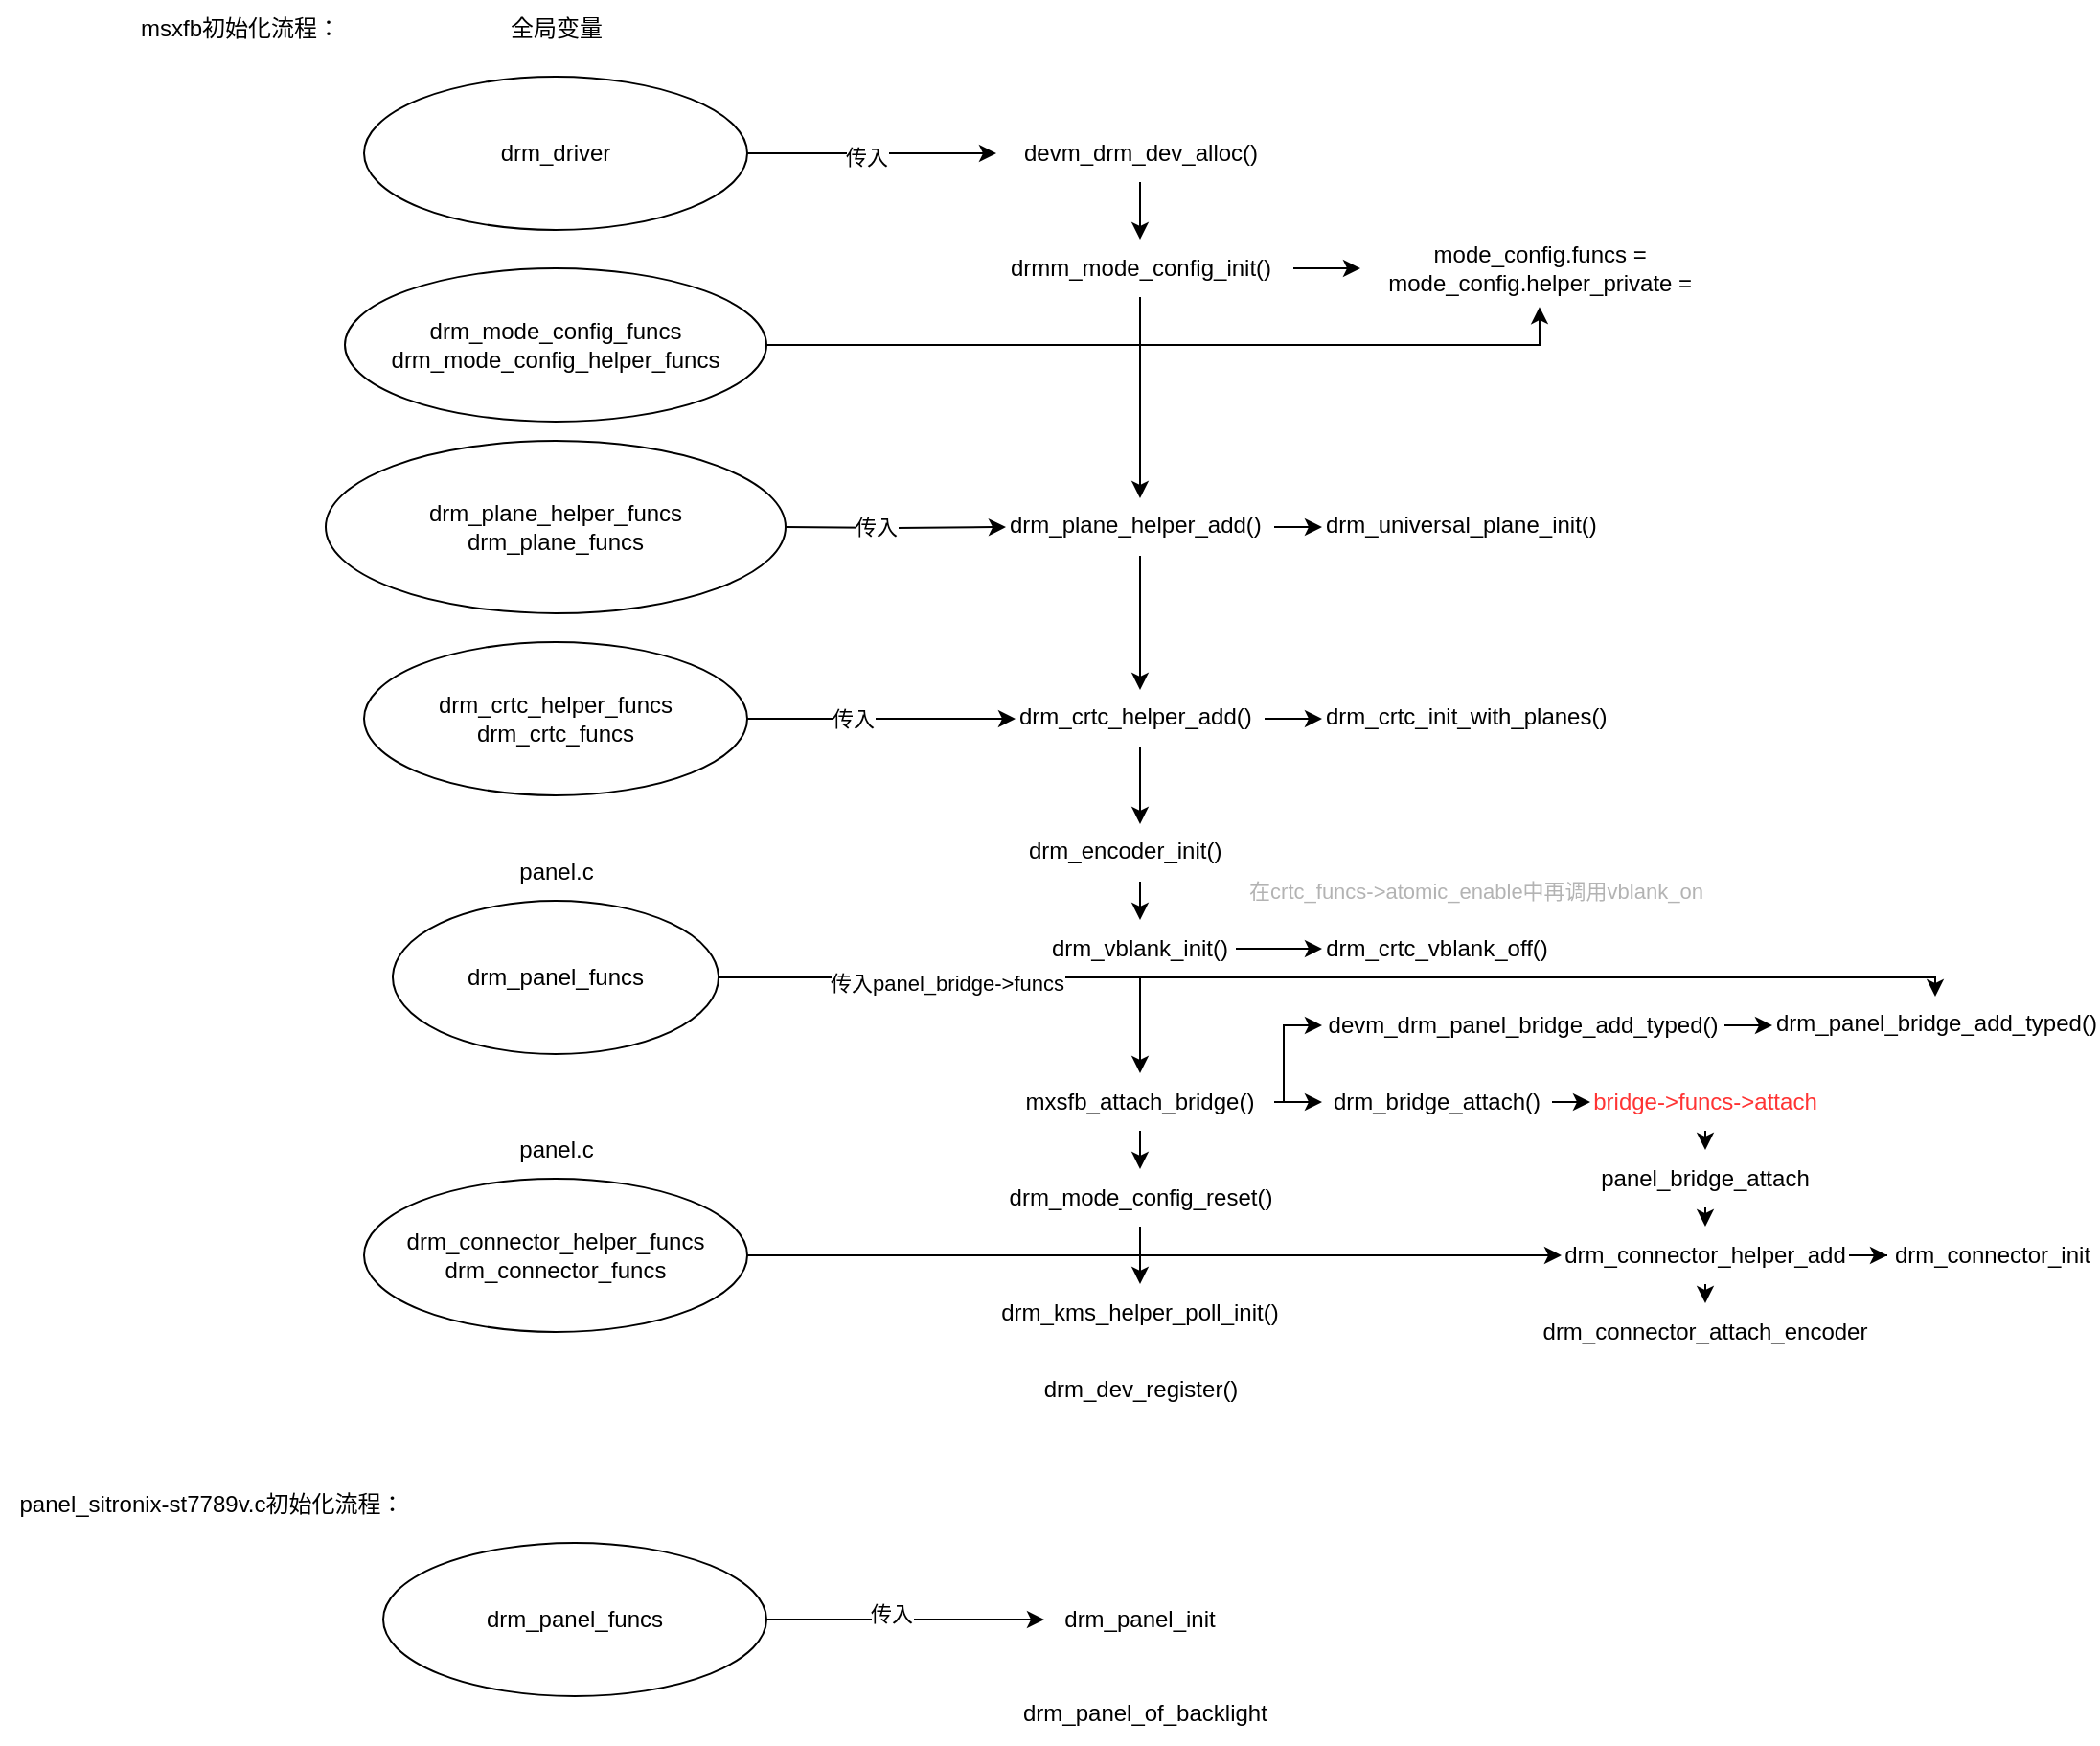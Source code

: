 <mxfile version="24.7.14">
  <diagram name="第 1 页" id="6atQDb6ML-iiFZs-KxkJ">
    <mxGraphModel dx="2079" dy="633" grid="1" gridSize="10" guides="1" tooltips="1" connect="1" arrows="1" fold="1" page="1" pageScale="1" pageWidth="827" pageHeight="1169" math="0" shadow="0">
      <root>
        <mxCell id="0" />
        <mxCell id="1" parent="0" />
        <mxCell id="ibVxWfqwhjhwBaZOz1QT-31" style="edgeStyle=orthogonalEdgeStyle;rounded=0;orthogonalLoop=1;jettySize=auto;html=1;" parent="1" source="ibVxWfqwhjhwBaZOz1QT-1" target="ibVxWfqwhjhwBaZOz1QT-4" edge="1">
          <mxGeometry relative="1" as="geometry" />
        </mxCell>
        <mxCell id="ibVxWfqwhjhwBaZOz1QT-1" value="devm_drm_dev_alloc()" style="text;html=1;align=center;verticalAlign=middle;resizable=0;points=[];autosize=1;strokeColor=none;fillColor=none;" parent="1" vertex="1">
          <mxGeometry x="320" y="65" width="150" height="30" as="geometry" />
        </mxCell>
        <mxCell id="ibVxWfqwhjhwBaZOz1QT-3" value="drm_dev_register()" style="text;html=1;align=center;verticalAlign=middle;resizable=0;points=[];autosize=1;strokeColor=none;fillColor=none;" parent="1" vertex="1">
          <mxGeometry x="335" y="710" width="120" height="30" as="geometry" />
        </mxCell>
        <mxCell id="ibVxWfqwhjhwBaZOz1QT-83" style="edgeStyle=orthogonalEdgeStyle;rounded=0;orthogonalLoop=1;jettySize=auto;html=1;entryX=0.5;entryY=0;entryDx=0;entryDy=0;" parent="1" source="ibVxWfqwhjhwBaZOz1QT-4" target="ibVxWfqwhjhwBaZOz1QT-19" edge="1">
          <mxGeometry relative="1" as="geometry" />
        </mxCell>
        <mxCell id="ibVxWfqwhjhwBaZOz1QT-86" value="" style="edgeStyle=orthogonalEdgeStyle;rounded=0;orthogonalLoop=1;jettySize=auto;html=1;" parent="1" source="ibVxWfqwhjhwBaZOz1QT-4" target="ibVxWfqwhjhwBaZOz1QT-82" edge="1">
          <mxGeometry relative="1" as="geometry" />
        </mxCell>
        <mxCell id="ibVxWfqwhjhwBaZOz1QT-4" value="drmm_mode_config_init()" style="text;html=1;align=center;verticalAlign=middle;resizable=0;points=[];autosize=1;strokeColor=none;fillColor=none;" parent="1" vertex="1">
          <mxGeometry x="315" y="125" width="160" height="30" as="geometry" />
        </mxCell>
        <mxCell id="ibVxWfqwhjhwBaZOz1QT-6" value="drm_universal_plane_init()" style="text;whiteSpace=wrap;html=1;" parent="1" vertex="1">
          <mxGeometry x="490" y="260" width="160" height="30" as="geometry" />
        </mxCell>
        <mxCell id="ibVxWfqwhjhwBaZOz1QT-73" style="edgeStyle=orthogonalEdgeStyle;rounded=0;orthogonalLoop=1;jettySize=auto;html=1;exitX=0.5;exitY=1;exitDx=0;exitDy=0;entryX=0.5;entryY=0;entryDx=0;entryDy=0;" parent="1" source="ibVxWfqwhjhwBaZOz1QT-10" target="ibVxWfqwhjhwBaZOz1QT-29" edge="1">
          <mxGeometry relative="1" as="geometry" />
        </mxCell>
        <mxCell id="ibVxWfqwhjhwBaZOz1QT-10" value="drm_crtc_helper_add()" style="text;whiteSpace=wrap;html=1;" parent="1" vertex="1">
          <mxGeometry x="330" y="360" width="130" height="30" as="geometry" />
        </mxCell>
        <mxCell id="ibVxWfqwhjhwBaZOz1QT-11" value="drm_crtc_init_with_planes()" style="text;whiteSpace=wrap;html=1;" parent="1" vertex="1">
          <mxGeometry x="490" y="360" width="160" height="30" as="geometry" />
        </mxCell>
        <mxCell id="ibVxWfqwhjhwBaZOz1QT-27" style="edgeStyle=orthogonalEdgeStyle;rounded=0;orthogonalLoop=1;jettySize=auto;html=1;entryX=0;entryY=0.5;entryDx=0;entryDy=0;" parent="1" target="ibVxWfqwhjhwBaZOz1QT-19" edge="1">
          <mxGeometry relative="1" as="geometry">
            <mxPoint x="210" y="275" as="sourcePoint" />
          </mxGeometry>
        </mxCell>
        <mxCell id="ibVxWfqwhjhwBaZOz1QT-53" value="传入" style="edgeLabel;html=1;align=center;verticalAlign=middle;resizable=0;points=[];" parent="ibVxWfqwhjhwBaZOz1QT-27" vertex="1" connectable="0">
          <mxGeometry x="-0.189" y="1" relative="1" as="geometry">
            <mxPoint as="offset" />
          </mxGeometry>
        </mxCell>
        <mxCell id="ibVxWfqwhjhwBaZOz1QT-16" value="&lt;span style=&quot;text-align: left;&quot;&gt;drm_plane_helper_funcs&lt;/span&gt;&lt;div&gt;&lt;span style=&quot;text-align: left;&quot;&gt;drm_plane_funcs&lt;/span&gt;&lt;span style=&quot;text-align: left;&quot;&gt;&lt;br&gt;&lt;/span&gt;&lt;/div&gt;" style="ellipse;whiteSpace=wrap;html=1;" parent="1" vertex="1">
          <mxGeometry x="-30" y="230" width="240" height="90" as="geometry" />
        </mxCell>
        <mxCell id="ibVxWfqwhjhwBaZOz1QT-45" style="edgeStyle=orthogonalEdgeStyle;rounded=0;orthogonalLoop=1;jettySize=auto;html=1;entryX=0;entryY=0.5;entryDx=0;entryDy=0;" parent="1" source="ibVxWfqwhjhwBaZOz1QT-18" target="ibVxWfqwhjhwBaZOz1QT-10" edge="1">
          <mxGeometry relative="1" as="geometry" />
        </mxCell>
        <mxCell id="ibVxWfqwhjhwBaZOz1QT-52" value="传入" style="edgeLabel;html=1;align=center;verticalAlign=middle;resizable=0;points=[];" parent="ibVxWfqwhjhwBaZOz1QT-45" vertex="1" connectable="0">
          <mxGeometry x="-0.218" relative="1" as="geometry">
            <mxPoint as="offset" />
          </mxGeometry>
        </mxCell>
        <mxCell id="ibVxWfqwhjhwBaZOz1QT-18" value="&lt;div&gt;drm_crtc_helper_funcs&lt;/div&gt;drm_crtc_funcs" style="ellipse;whiteSpace=wrap;html=1;" parent="1" vertex="1">
          <mxGeometry x="-10" y="335" width="200" height="80" as="geometry" />
        </mxCell>
        <mxCell id="ibVxWfqwhjhwBaZOz1QT-35" value="" style="edgeStyle=orthogonalEdgeStyle;rounded=0;orthogonalLoop=1;jettySize=auto;html=1;" parent="1" source="ibVxWfqwhjhwBaZOz1QT-19" target="ibVxWfqwhjhwBaZOz1QT-6" edge="1">
          <mxGeometry relative="1" as="geometry" />
        </mxCell>
        <mxCell id="ibVxWfqwhjhwBaZOz1QT-76" style="edgeStyle=orthogonalEdgeStyle;rounded=0;orthogonalLoop=1;jettySize=auto;html=1;exitX=0.5;exitY=1;exitDx=0;exitDy=0;entryX=0.5;entryY=0;entryDx=0;entryDy=0;" parent="1" source="ibVxWfqwhjhwBaZOz1QT-19" target="ibVxWfqwhjhwBaZOz1QT-10" edge="1">
          <mxGeometry relative="1" as="geometry" />
        </mxCell>
        <mxCell id="ibVxWfqwhjhwBaZOz1QT-19" value="drm_plane_helper_add()" style="text;whiteSpace=wrap;html=1;" parent="1" vertex="1">
          <mxGeometry x="325" y="260" width="140" height="30" as="geometry" />
        </mxCell>
        <mxCell id="ibVxWfqwhjhwBaZOz1QT-65" style="edgeStyle=orthogonalEdgeStyle;rounded=0;orthogonalLoop=1;jettySize=auto;html=1;exitX=0.5;exitY=1;exitDx=0;exitDy=0;entryX=0.5;entryY=0;entryDx=0;entryDy=0;" parent="1" source="ibVxWfqwhjhwBaZOz1QT-29" target="ibVxWfqwhjhwBaZOz1QT-64" edge="1">
          <mxGeometry relative="1" as="geometry" />
        </mxCell>
        <mxCell id="ibVxWfqwhjhwBaZOz1QT-29" value="drm_encoder_init()" style="text;whiteSpace=wrap;html=1;" parent="1" vertex="1">
          <mxGeometry x="335" y="430" width="120" height="30" as="geometry" />
        </mxCell>
        <mxCell id="ibVxWfqwhjhwBaZOz1QT-44" value="" style="endArrow=classic;html=1;rounded=0;exitX=1;exitY=0.5;exitDx=0;exitDy=0;entryX=0;entryY=0.5;entryDx=0;entryDy=0;" parent="1" source="ibVxWfqwhjhwBaZOz1QT-10" target="ibVxWfqwhjhwBaZOz1QT-11" edge="1">
          <mxGeometry width="50" height="50" relative="1" as="geometry">
            <mxPoint x="390" y="370" as="sourcePoint" />
            <mxPoint x="440" y="320" as="targetPoint" />
          </mxGeometry>
        </mxCell>
        <mxCell id="ibVxWfqwhjhwBaZOz1QT-54" value="msxfb初始化流程：" style="text;html=1;align=center;verticalAlign=middle;resizable=0;points=[];autosize=1;strokeColor=none;fillColor=none;" parent="1" vertex="1">
          <mxGeometry x="-140" width="130" height="30" as="geometry" />
        </mxCell>
        <mxCell id="ibVxWfqwhjhwBaZOz1QT-68" style="edgeStyle=orthogonalEdgeStyle;rounded=0;orthogonalLoop=1;jettySize=auto;html=1;exitX=0.5;exitY=1;exitDx=0;exitDy=0;entryX=0.5;entryY=0;entryDx=0;entryDy=0;" parent="1" source="ibVxWfqwhjhwBaZOz1QT-64" target="ibVxWfqwhjhwBaZOz1QT-67" edge="1">
          <mxGeometry relative="1" as="geometry" />
        </mxCell>
        <mxCell id="ibVxWfqwhjhwBaZOz1QT-72" style="edgeStyle=orthogonalEdgeStyle;rounded=0;orthogonalLoop=1;jettySize=auto;html=1;exitX=1;exitY=0.5;exitDx=0;exitDy=0;entryX=0;entryY=0.5;entryDx=0;entryDy=0;" parent="1" source="ibVxWfqwhjhwBaZOz1QT-64" target="ibVxWfqwhjhwBaZOz1QT-71" edge="1">
          <mxGeometry relative="1" as="geometry" />
        </mxCell>
        <mxCell id="ibVxWfqwhjhwBaZOz1QT-64" value="&lt;span style=&quot;text-align: left; text-wrap: nowrap;&quot;&gt;drm_vblank_init()&lt;/span&gt;" style="text;html=1;align=center;verticalAlign=middle;whiteSpace=wrap;rounded=0;" parent="1" vertex="1">
          <mxGeometry x="345" y="480" width="100" height="30" as="geometry" />
        </mxCell>
        <mxCell id="ibVxWfqwhjhwBaZOz1QT-70" style="edgeStyle=orthogonalEdgeStyle;rounded=0;orthogonalLoop=1;jettySize=auto;html=1;exitX=0.5;exitY=1;exitDx=0;exitDy=0;entryX=0.5;entryY=0;entryDx=0;entryDy=0;" parent="1" source="ibVxWfqwhjhwBaZOz1QT-67" target="ibVxWfqwhjhwBaZOz1QT-69" edge="1">
          <mxGeometry relative="1" as="geometry" />
        </mxCell>
        <mxCell id="4WPVi9DUx6otet32KMRF-2" style="edgeStyle=orthogonalEdgeStyle;rounded=0;orthogonalLoop=1;jettySize=auto;html=1;exitX=1;exitY=0.5;exitDx=0;exitDy=0;entryX=0;entryY=0.5;entryDx=0;entryDy=0;" parent="1" source="ibVxWfqwhjhwBaZOz1QT-67" target="4WPVi9DUx6otet32KMRF-1" edge="1">
          <mxGeometry relative="1" as="geometry" />
        </mxCell>
        <mxCell id="4WPVi9DUx6otet32KMRF-24" style="edgeStyle=orthogonalEdgeStyle;rounded=0;orthogonalLoop=1;jettySize=auto;html=1;exitX=1;exitY=0.5;exitDx=0;exitDy=0;entryX=0;entryY=0.5;entryDx=0;entryDy=0;" parent="1" source="ibVxWfqwhjhwBaZOz1QT-67" target="4WPVi9DUx6otet32KMRF-23" edge="1">
          <mxGeometry relative="1" as="geometry">
            <Array as="points">
              <mxPoint x="470" y="575" />
              <mxPoint x="470" y="535" />
            </Array>
          </mxGeometry>
        </mxCell>
        <mxCell id="ibVxWfqwhjhwBaZOz1QT-67" value="&lt;span style=&quot;text-wrap: nowrap;&quot;&gt;mxsfb_attach_bridge()&lt;/span&gt;" style="text;html=1;align=center;verticalAlign=middle;whiteSpace=wrap;rounded=0;" parent="1" vertex="1">
          <mxGeometry x="325" y="560" width="140" height="30" as="geometry" />
        </mxCell>
        <mxCell id="gNZtOSXj_Tz5B8SrZ73U-4" style="edgeStyle=orthogonalEdgeStyle;rounded=0;orthogonalLoop=1;jettySize=auto;html=1;exitX=0.5;exitY=1;exitDx=0;exitDy=0;entryX=0.5;entryY=0;entryDx=0;entryDy=0;" edge="1" parent="1" source="ibVxWfqwhjhwBaZOz1QT-69" target="ibVxWfqwhjhwBaZOz1QT-77">
          <mxGeometry relative="1" as="geometry" />
        </mxCell>
        <mxCell id="ibVxWfqwhjhwBaZOz1QT-69" value="drm_mode_config_reset()" style="text;html=1;align=center;verticalAlign=middle;whiteSpace=wrap;rounded=0;" parent="1" vertex="1">
          <mxGeometry x="342.5" y="610" width="105" height="30" as="geometry" />
        </mxCell>
        <mxCell id="ibVxWfqwhjhwBaZOz1QT-71" value="drm_crtc_vblank_off()" style="text;whiteSpace=wrap;html=1;align=center;verticalAlign=middle;" parent="1" vertex="1">
          <mxGeometry x="490" y="480" width="120" height="30" as="geometry" />
        </mxCell>
        <mxCell id="ibVxWfqwhjhwBaZOz1QT-77" value="drm_kms_helper_poll_init()" style="text;whiteSpace=wrap;html=1;align=center;verticalAlign=middle;" parent="1" vertex="1">
          <mxGeometry x="320" y="670" width="150" height="30" as="geometry" />
        </mxCell>
        <mxCell id="ibVxWfqwhjhwBaZOz1QT-79" style="edgeStyle=orthogonalEdgeStyle;rounded=0;orthogonalLoop=1;jettySize=auto;html=1;" parent="1" source="ibVxWfqwhjhwBaZOz1QT-78" target="ibVxWfqwhjhwBaZOz1QT-1" edge="1">
          <mxGeometry relative="1" as="geometry" />
        </mxCell>
        <mxCell id="ibVxWfqwhjhwBaZOz1QT-80" value="传入" style="edgeLabel;html=1;align=center;verticalAlign=middle;resizable=0;points=[];" parent="ibVxWfqwhjhwBaZOz1QT-79" vertex="1" connectable="0">
          <mxGeometry x="-0.056" y="-2" relative="1" as="geometry">
            <mxPoint as="offset" />
          </mxGeometry>
        </mxCell>
        <mxCell id="ibVxWfqwhjhwBaZOz1QT-78" value="drm_driver" style="ellipse;whiteSpace=wrap;html=1;" parent="1" vertex="1">
          <mxGeometry x="-10" y="40" width="200" height="80" as="geometry" />
        </mxCell>
        <mxCell id="ibVxWfqwhjhwBaZOz1QT-81" value="drm_mode_config_funcs&lt;div&gt;drm_mode_config_helper_funcs&lt;/div&gt;" style="ellipse;whiteSpace=wrap;html=1;" parent="1" vertex="1">
          <mxGeometry x="-20" y="140" width="220" height="80" as="geometry" />
        </mxCell>
        <mxCell id="ibVxWfqwhjhwBaZOz1QT-82" value="mode_config.funcs =&amp;nbsp;&lt;div&gt;mode_config.helper_private =&amp;nbsp;&lt;/div&gt;" style="text;html=1;align=center;verticalAlign=middle;resizable=0;points=[];autosize=1;strokeColor=none;fillColor=none;" parent="1" vertex="1">
          <mxGeometry x="510" y="120" width="190" height="40" as="geometry" />
        </mxCell>
        <mxCell id="ibVxWfqwhjhwBaZOz1QT-85" style="edgeStyle=orthogonalEdgeStyle;rounded=0;orthogonalLoop=1;jettySize=auto;html=1;exitX=1;exitY=0.5;exitDx=0;exitDy=0;entryX=0.492;entryY=1.002;entryDx=0;entryDy=0;entryPerimeter=0;" parent="1" source="ibVxWfqwhjhwBaZOz1QT-81" target="ibVxWfqwhjhwBaZOz1QT-82" edge="1">
          <mxGeometry relative="1" as="geometry" />
        </mxCell>
        <mxCell id="ibVxWfqwhjhwBaZOz1QT-87" value="全局变量" style="text;html=1;align=center;verticalAlign=middle;resizable=0;points=[];autosize=1;strokeColor=none;fillColor=none;" parent="1" vertex="1">
          <mxGeometry x="55" width="70" height="30" as="geometry" />
        </mxCell>
        <mxCell id="4WPVi9DUx6otet32KMRF-4" style="edgeStyle=orthogonalEdgeStyle;rounded=0;orthogonalLoop=1;jettySize=auto;html=1;exitX=1;exitY=0.5;exitDx=0;exitDy=0;entryX=0;entryY=0.5;entryDx=0;entryDy=0;" parent="1" source="4WPVi9DUx6otet32KMRF-1" target="4WPVi9DUx6otet32KMRF-3" edge="1">
          <mxGeometry relative="1" as="geometry" />
        </mxCell>
        <mxCell id="4WPVi9DUx6otet32KMRF-1" value="drm_bridge_attach()" style="text;whiteSpace=wrap;html=1;align=center;verticalAlign=middle;" parent="1" vertex="1">
          <mxGeometry x="490" y="560" width="120" height="30" as="geometry" />
        </mxCell>
        <mxCell id="4WPVi9DUx6otet32KMRF-9" style="edgeStyle=orthogonalEdgeStyle;rounded=0;orthogonalLoop=1;jettySize=auto;html=1;exitX=0.5;exitY=1;exitDx=0;exitDy=0;entryX=0.5;entryY=0;entryDx=0;entryDy=0;" parent="1" source="4WPVi9DUx6otet32KMRF-3" target="4WPVi9DUx6otet32KMRF-8" edge="1">
          <mxGeometry relative="1" as="geometry" />
        </mxCell>
        <mxCell id="4WPVi9DUx6otet32KMRF-3" value="&lt;font color=&quot;#ff3333&quot;&gt;bridge-&amp;gt;funcs-&amp;gt;attach&lt;/font&gt;" style="text;whiteSpace=wrap;html=1;align=center;verticalAlign=middle;" parent="1" vertex="1">
          <mxGeometry x="630" y="560" width="120" height="30" as="geometry" />
        </mxCell>
        <mxCell id="4WPVi9DUx6otet32KMRF-12" style="edgeStyle=orthogonalEdgeStyle;rounded=0;orthogonalLoop=1;jettySize=auto;html=1;exitX=1;exitY=0.5;exitDx=0;exitDy=0;" parent="1" source="4WPVi9DUx6otet32KMRF-5" target="4WPVi9DUx6otet32KMRF-6" edge="1">
          <mxGeometry relative="1" as="geometry" />
        </mxCell>
        <mxCell id="gNZtOSXj_Tz5B8SrZ73U-2" style="edgeStyle=orthogonalEdgeStyle;rounded=0;orthogonalLoop=1;jettySize=auto;html=1;exitX=0.5;exitY=1;exitDx=0;exitDy=0;entryX=0.5;entryY=0;entryDx=0;entryDy=0;" edge="1" parent="1" source="4WPVi9DUx6otet32KMRF-5" target="gNZtOSXj_Tz5B8SrZ73U-1">
          <mxGeometry relative="1" as="geometry" />
        </mxCell>
        <mxCell id="4WPVi9DUx6otet32KMRF-5" value="&lt;font&gt;drm_connector_helper_add&lt;/font&gt;" style="text;whiteSpace=wrap;html=1;align=center;verticalAlign=middle;fontColor=#000000;" parent="1" vertex="1">
          <mxGeometry x="615" y="640" width="150" height="30" as="geometry" />
        </mxCell>
        <mxCell id="4WPVi9DUx6otet32KMRF-6" value="drm_connector_init" style="text;whiteSpace=wrap;html=1;align=center;verticalAlign=middle;" parent="1" vertex="1">
          <mxGeometry x="785" y="640" width="110" height="30" as="geometry" />
        </mxCell>
        <mxCell id="gNZtOSXj_Tz5B8SrZ73U-3" style="edgeStyle=orthogonalEdgeStyle;rounded=0;orthogonalLoop=1;jettySize=auto;html=1;exitX=1;exitY=0.5;exitDx=0;exitDy=0;entryX=0;entryY=0.5;entryDx=0;entryDy=0;" edge="1" parent="1" source="4WPVi9DUx6otet32KMRF-7" target="4WPVi9DUx6otet32KMRF-5">
          <mxGeometry relative="1" as="geometry" />
        </mxCell>
        <mxCell id="4WPVi9DUx6otet32KMRF-7" value="&lt;div&gt;drm_connector_helper_funcs&lt;/div&gt;drm_connector_funcs" style="ellipse;whiteSpace=wrap;html=1;" parent="1" vertex="1">
          <mxGeometry x="-10" y="615" width="200" height="80" as="geometry" />
        </mxCell>
        <mxCell id="4WPVi9DUx6otet32KMRF-11" style="edgeStyle=orthogonalEdgeStyle;rounded=0;orthogonalLoop=1;jettySize=auto;html=1;exitX=0.5;exitY=1;exitDx=0;exitDy=0;entryX=0.5;entryY=0;entryDx=0;entryDy=0;" parent="1" source="4WPVi9DUx6otet32KMRF-8" target="4WPVi9DUx6otet32KMRF-5" edge="1">
          <mxGeometry relative="1" as="geometry" />
        </mxCell>
        <mxCell id="4WPVi9DUx6otet32KMRF-8" value="panel_bridge_attach" style="text;whiteSpace=wrap;html=1;align=center;verticalAlign=middle;fontColor=#000000;" parent="1" vertex="1">
          <mxGeometry x="615" y="600" width="150" height="30" as="geometry" />
        </mxCell>
        <mxCell id="4WPVi9DUx6otet32KMRF-16" value="panel.c" style="text;html=1;align=center;verticalAlign=middle;resizable=0;points=[];autosize=1;strokeColor=none;fillColor=none;" parent="1" vertex="1">
          <mxGeometry x="60" y="585" width="60" height="30" as="geometry" />
        </mxCell>
        <mxCell id="4WPVi9DUx6otet32KMRF-17" value="panel_sitronix-st7789v.c初始化流程：" style="text;html=1;align=center;verticalAlign=middle;resizable=0;points=[];autosize=1;strokeColor=none;fillColor=none;" parent="1" vertex="1">
          <mxGeometry x="-200" y="770" width="220" height="30" as="geometry" />
        </mxCell>
        <mxCell id="4WPVi9DUx6otet32KMRF-18" value="drm_panel_init" style="text;whiteSpace=wrap;html=1;align=center;verticalAlign=middle;" parent="1" vertex="1">
          <mxGeometry x="345" y="830" width="100" height="30" as="geometry" />
        </mxCell>
        <mxCell id="4WPVi9DUx6otet32KMRF-19" value="drm_panel_of_backlight" style="text;whiteSpace=wrap;html=1;" parent="1" vertex="1">
          <mxGeometry x="332" y="880" width="136" height="30" as="geometry" />
        </mxCell>
        <mxCell id="4WPVi9DUx6otet32KMRF-21" style="edgeStyle=orthogonalEdgeStyle;rounded=0;orthogonalLoop=1;jettySize=auto;html=1;entryX=0;entryY=0.5;entryDx=0;entryDy=0;" parent="1" source="4WPVi9DUx6otet32KMRF-20" target="4WPVi9DUx6otet32KMRF-18" edge="1">
          <mxGeometry relative="1" as="geometry" />
        </mxCell>
        <mxCell id="4WPVi9DUx6otet32KMRF-22" value="传入" style="edgeLabel;html=1;align=center;verticalAlign=middle;resizable=0;points=[];" parent="4WPVi9DUx6otet32KMRF-21" vertex="1" connectable="0">
          <mxGeometry x="-0.107" y="3" relative="1" as="geometry">
            <mxPoint as="offset" />
          </mxGeometry>
        </mxCell>
        <mxCell id="4WPVi9DUx6otet32KMRF-20" value="drm_panel_funcs&lt;div&gt;&lt;/div&gt;" style="ellipse;whiteSpace=wrap;html=1;" parent="1" vertex="1">
          <mxGeometry y="805" width="200" height="80" as="geometry" />
        </mxCell>
        <mxCell id="4WPVi9DUx6otet32KMRF-26" style="edgeStyle=orthogonalEdgeStyle;rounded=0;orthogonalLoop=1;jettySize=auto;html=1;exitX=1;exitY=0.5;exitDx=0;exitDy=0;entryX=0;entryY=0.5;entryDx=0;entryDy=0;" parent="1" source="4WPVi9DUx6otet32KMRF-23" target="4WPVi9DUx6otet32KMRF-25" edge="1">
          <mxGeometry relative="1" as="geometry" />
        </mxCell>
        <mxCell id="4WPVi9DUx6otet32KMRF-23" value="devm_drm_panel_bridge_add_typed()" style="text;whiteSpace=wrap;html=1;align=center;verticalAlign=middle;" parent="1" vertex="1">
          <mxGeometry x="490" y="520" width="210" height="30" as="geometry" />
        </mxCell>
        <mxCell id="4WPVi9DUx6otet32KMRF-25" value="drm_panel_bridge_add_typed()" style="text;whiteSpace=wrap;html=1;" parent="1" vertex="1">
          <mxGeometry x="725" y="520" width="170" height="30" as="geometry" />
        </mxCell>
        <mxCell id="4WPVi9DUx6otet32KMRF-28" style="edgeStyle=orthogonalEdgeStyle;rounded=0;orthogonalLoop=1;jettySize=auto;html=1;exitX=0.5;exitY=1;exitDx=0;exitDy=0;entryX=0.5;entryY=0;entryDx=0;entryDy=0;" parent="1" source="4WPVi9DUx6otet32KMRF-27" target="4WPVi9DUx6otet32KMRF-25" edge="1">
          <mxGeometry relative="1" as="geometry">
            <Array as="points">
              <mxPoint x="90" y="510" />
              <mxPoint x="810" y="510" />
            </Array>
          </mxGeometry>
        </mxCell>
        <mxCell id="4WPVi9DUx6otet32KMRF-29" value="传入panel_bridge-&amp;gt;funcs" style="edgeLabel;html=1;align=center;verticalAlign=middle;resizable=0;points=[];" parent="4WPVi9DUx6otet32KMRF-28" vertex="1" connectable="0">
          <mxGeometry x="-0.357" y="4" relative="1" as="geometry">
            <mxPoint x="-4" y="7" as="offset" />
          </mxGeometry>
        </mxCell>
        <mxCell id="4WPVi9DUx6otet32KMRF-27" value="drm_panel_funcs&lt;div&gt;&lt;/div&gt;" style="ellipse;whiteSpace=wrap;html=1;" parent="1" vertex="1">
          <mxGeometry x="5" y="470" width="170" height="80" as="geometry" />
        </mxCell>
        <mxCell id="4WPVi9DUx6otet32KMRF-30" value="panel.c" style="text;html=1;align=center;verticalAlign=middle;resizable=0;points=[];autosize=1;strokeColor=none;fillColor=none;" parent="1" vertex="1">
          <mxGeometry x="60" y="440" width="60" height="30" as="geometry" />
        </mxCell>
        <mxCell id="4WPVi9DUx6otet32KMRF-31" value="&lt;font color=&quot;#b3b3b3&quot; style=&quot;font-size: 11px;&quot;&gt;在crtc_funcs-&amp;gt;atomic_enable中再调用vblank_on&lt;/font&gt;" style="text;html=1;align=center;verticalAlign=middle;resizable=0;points=[];autosize=1;strokeColor=none;fillColor=none;" parent="1" vertex="1">
          <mxGeometry x="440" y="450" width="260" height="30" as="geometry" />
        </mxCell>
        <mxCell id="gNZtOSXj_Tz5B8SrZ73U-1" value="drm_connector_attach_encoder" style="text;whiteSpace=wrap;html=1;align=center;verticalAlign=middle;" vertex="1" parent="1">
          <mxGeometry x="600" y="680" width="180" height="30" as="geometry" />
        </mxCell>
      </root>
    </mxGraphModel>
  </diagram>
</mxfile>
